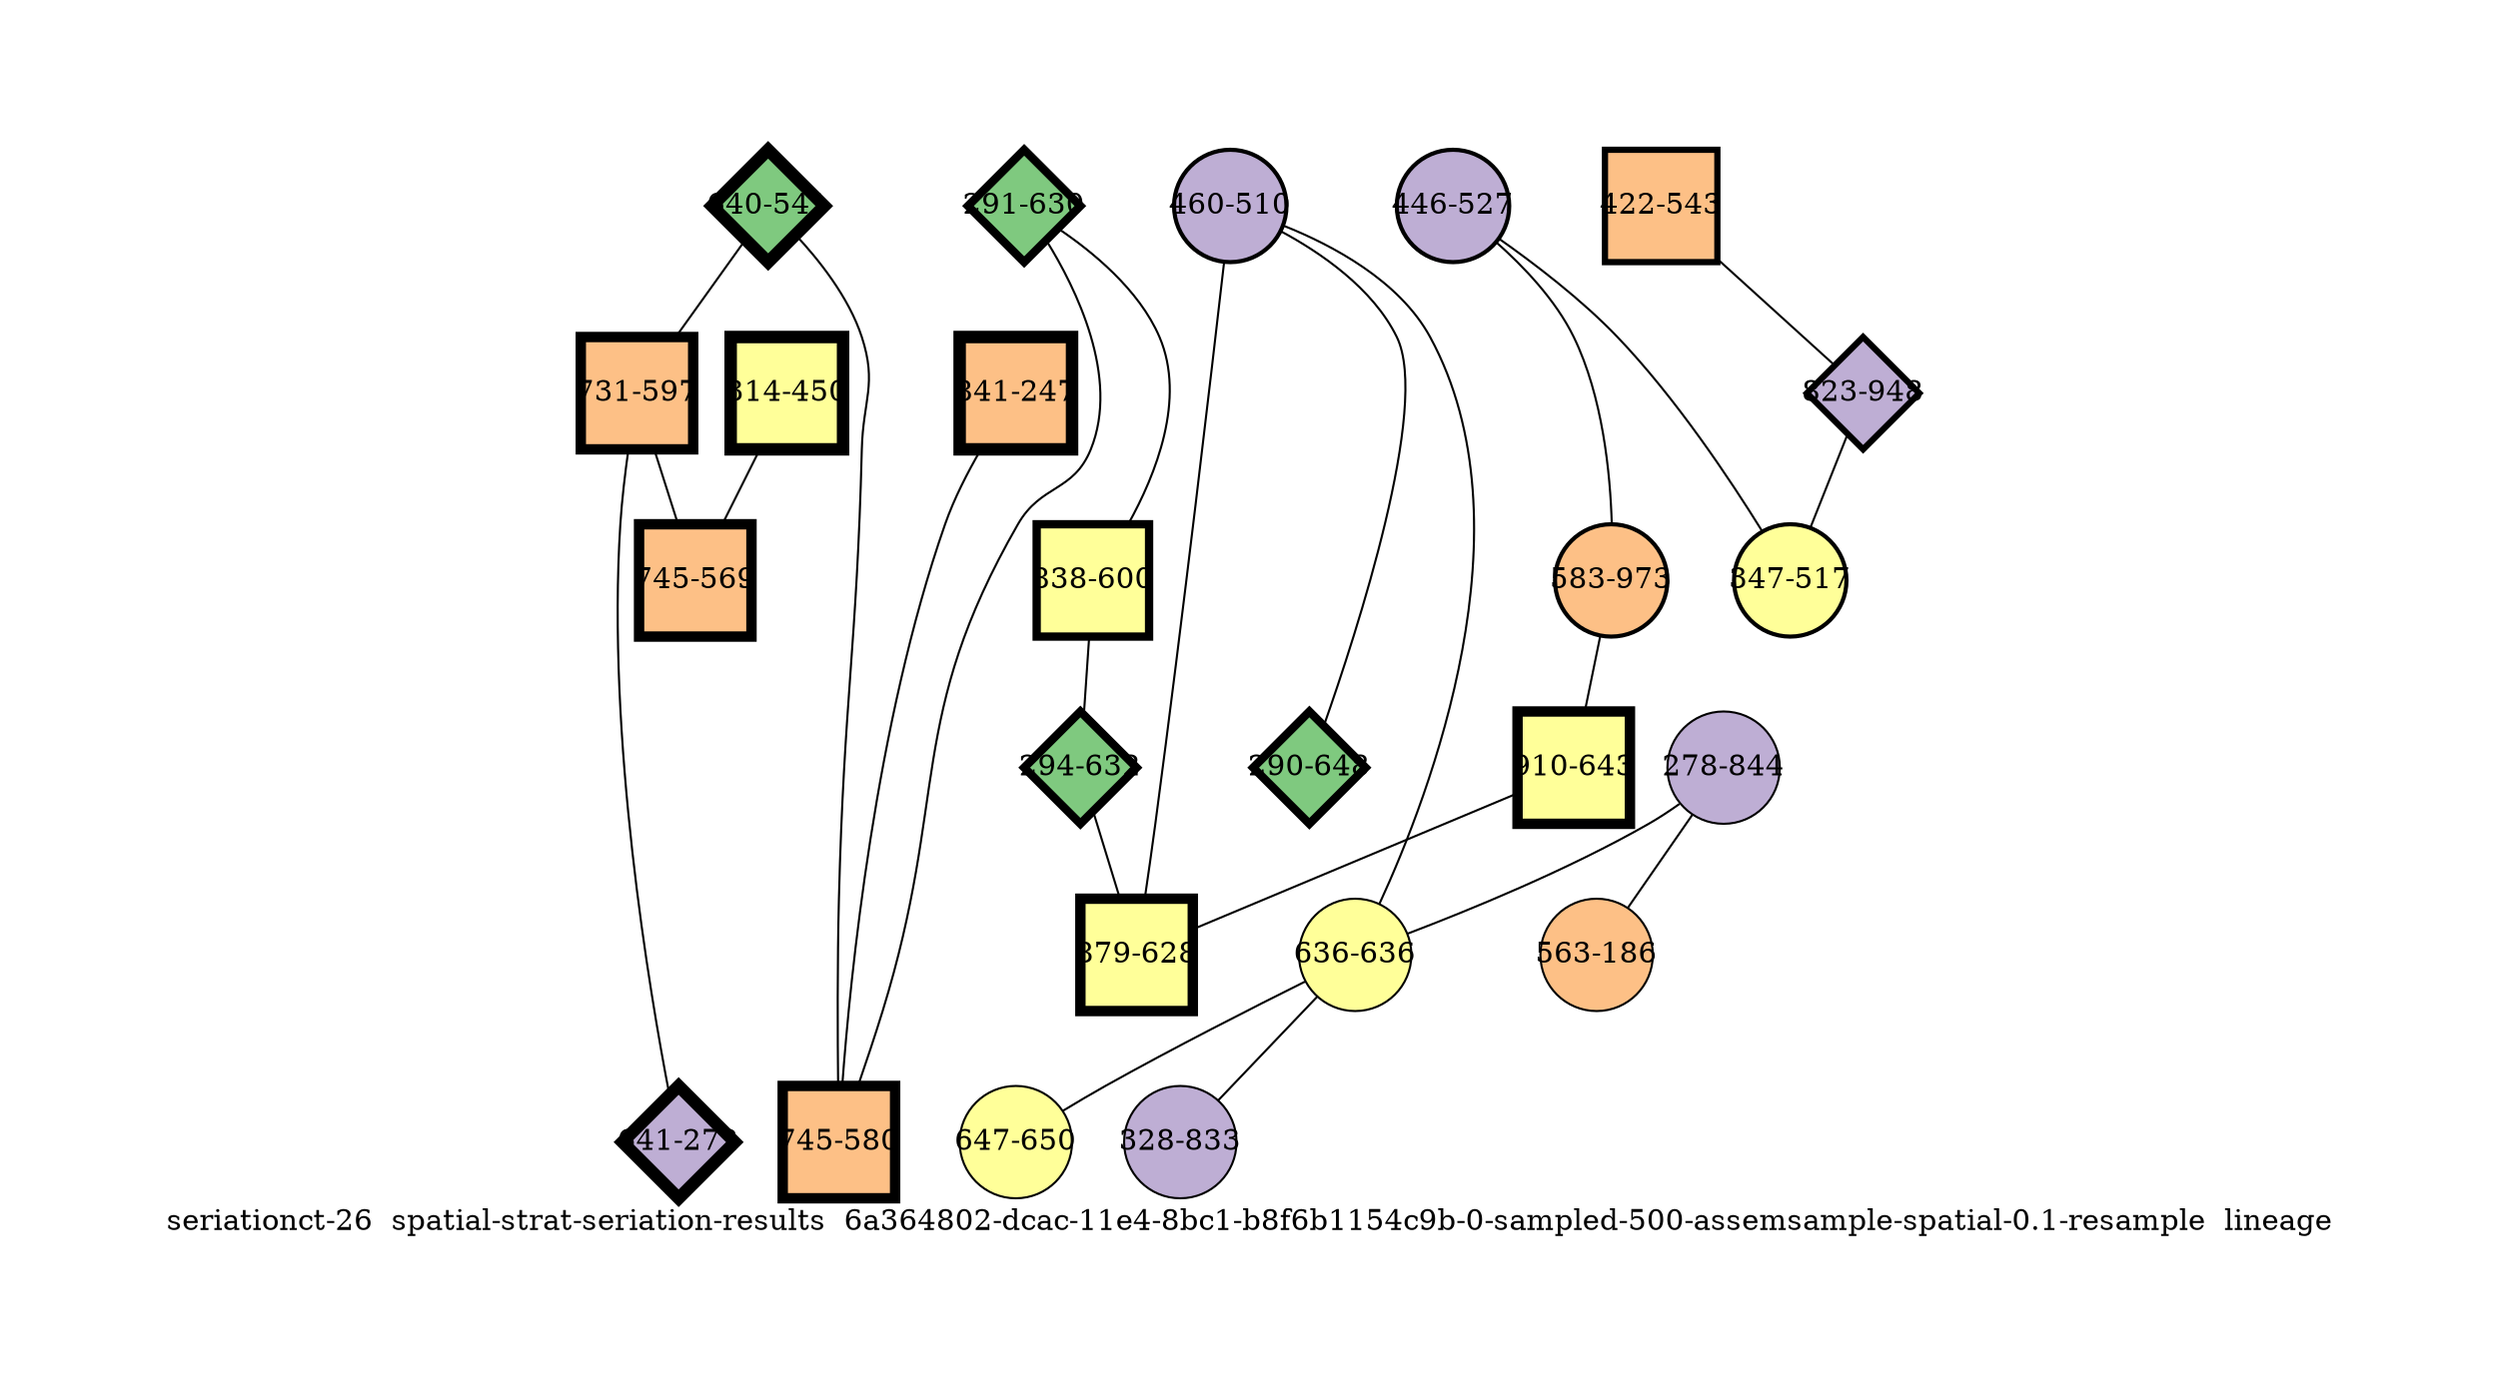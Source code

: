 strict graph "seriationct-26  spatial-strat-seriation-results  6a364802-dcac-11e4-8bc1-b8f6b1154c9b-0-sampled-500-assemsample-spatial-0.1-resample  lineage" {
labelloc=b;
ratio=auto;
pad="1.0";
label="seriationct-26  spatial-strat-seriation-results  6a364802-dcac-11e4-8bc1-b8f6b1154c9b-0-sampled-500-assemsample-spatial-0.1-resample  lineage";
node [width="0.75", style=filled, fixedsize=true, height="0.75", shape=circle, label=""];
0 [xCoordinate="450.0", appears_in_slice=6, yCoordinate="314.0", colorscheme=accent6, lineage_id=1, short_label="314-450", label="314-450", shape=square, cluster_id=3, fillcolor=4, size="500.0", id=1, penwidth="6.0"];
1 [xCoordinate="630.0", appears_in_slice=4, yCoordinate="291.0", colorscheme=accent6, lineage_id=2, short_label="291-630", label="291-630", shape=diamond, cluster_id=0, fillcolor=1, size="500.0", id=0, penwidth="4.0"];
2 [xCoordinate="844.0", appears_in_slice=1, yCoordinate="278.0", colorscheme=accent6, lineage_id=0, short_label="278-844", label="278-844", shape=circle, cluster_id=1, fillcolor=2, size="500.0", id=2, penwidth="1.0"];
3 [xCoordinate="186.0", appears_in_slice=1, yCoordinate="563.0", colorscheme=accent6, lineage_id=0, short_label="563-186", label="563-186", shape=circle, cluster_id=2, fillcolor=3, size="500.0", id=3, penwidth="1.0"];
4 [xCoordinate="541.0", appears_in_slice=6, yCoordinate="640.0", colorscheme=accent6, lineage_id=2, short_label="640-541", label="640-541", shape=diamond, cluster_id=0, fillcolor=1, size="500.0", id=4, penwidth="6.0"];
5 [xCoordinate="597.0", appears_in_slice=5, yCoordinate="731.0", colorscheme=accent6, lineage_id=1, short_label="731-597", label="731-597", shape=square, cluster_id=2, fillcolor=3, size="500.0", id=5, penwidth="5.0"];
6 [xCoordinate="247.0", appears_in_slice=6, yCoordinate="841.0", colorscheme=accent6, lineage_id=1, short_label="841-247", label="841-247", shape=square, cluster_id=2, fillcolor=3, size="500.0", id=13, penwidth="6.0"];
7 [xCoordinate="543.0", appears_in_slice=3, yCoordinate="422.0", colorscheme=accent6, lineage_id=1, short_label="422-543", label="422-543", shape=square, cluster_id=2, fillcolor=3, size="500.0", id=7, penwidth="3.0"];
8 [xCoordinate="510.0", appears_in_slice=2, yCoordinate="460.0", colorscheme=accent6, lineage_id=0, short_label="460-510", label="460-510", shape=circle, cluster_id=1, fillcolor=2, size="500.0", id=8, penwidth="2.0"];
9 [xCoordinate="527.0", appears_in_slice=2, yCoordinate="446.0", colorscheme=accent6, lineage_id=0, short_label="446-527", label="446-527", shape=circle, cluster_id=1, fillcolor=2, size="500.0", id=9, penwidth="2.0"];
10 [xCoordinate="948.0", appears_in_slice=3, yCoordinate="823.0", colorscheme=accent6, lineage_id=2, short_label="823-948", label="823-948", shape=diamond, cluster_id=1, fillcolor=2, size="500.0", id=10, penwidth="3.0"];
11 [xCoordinate="580.0", appears_in_slice=5, yCoordinate="745.0", colorscheme=accent6, lineage_id=1, short_label="745-580", label="745-580", shape=square, cluster_id=2, fillcolor=3, size="500.0", id=11, penwidth="5.0"];
12 [xCoordinate="569.0", appears_in_slice=5, yCoordinate="745.0", colorscheme=accent6, lineage_id=1, short_label="745-569", label="745-569", shape=square, cluster_id=2, fillcolor=3, size="500.0", id=20, penwidth="5.0"];
13 [xCoordinate="636.0", appears_in_slice=1, yCoordinate="636.0", colorscheme=accent6, lineage_id=0, short_label="636-636", label="636-636", shape=circle, cluster_id=3, fillcolor=4, size="500.0", id=6, penwidth="1.0"];
14 [xCoordinate="973.0", appears_in_slice=2, yCoordinate="583.0", colorscheme=accent6, lineage_id=0, short_label="583-973", label="583-973", shape=circle, cluster_id=2, fillcolor=3, size="500.0", id=14, penwidth="2.0"];
15 [xCoordinate="600.0", appears_in_slice=4, yCoordinate="838.0", colorscheme=accent6, lineage_id=1, short_label="838-600", label="838-600", shape=square, cluster_id=3, fillcolor=4, size="500.0", id=15, penwidth="4.0"];
16 [xCoordinate="632.0", appears_in_slice=4, yCoordinate="294.0", colorscheme=accent6, lineage_id=2, short_label="294-632", label="294-632", shape=diamond, cluster_id=0, fillcolor=1, size="500.0", id=16, penwidth="4.0"];
17 [xCoordinate="643.0", appears_in_slice=5, yCoordinate="910.0", colorscheme=accent6, lineage_id=1, short_label="910-643", label="910-643", shape=square, cluster_id=3, fillcolor=4, size="500.0", id=17, penwidth="5.0"];
18 [xCoordinate="517.0", appears_in_slice=2, yCoordinate="347.0", colorscheme=accent6, lineage_id=0, short_label="347-517", label="347-517", shape=circle, cluster_id=3, fillcolor=4, size="500.0", id=18, penwidth="2.0"];
19 [xCoordinate="648.0", appears_in_slice=4, yCoordinate="290.0", colorscheme=accent6, lineage_id=2, short_label="290-648", label="290-648", shape=diamond, cluster_id=0, fillcolor=1, size="500.0", id=19, penwidth="4.0"];
20 [xCoordinate="650.0", appears_in_slice=1, yCoordinate="647.0", colorscheme=accent6, lineage_id=0, short_label="647-650", label="647-650", shape=circle, cluster_id=3, fillcolor=4, size="500.0", id=12, penwidth="1.0"];
21 [xCoordinate="628.0", appears_in_slice=5, yCoordinate="879.0", colorscheme=accent6, lineage_id=1, short_label="879-628", label="879-628", shape=square, cluster_id=3, fillcolor=4, size="500.0", id=21, penwidth="5.0"];
22 [xCoordinate="272.0", appears_in_slice=6, yCoordinate="641.0", colorscheme=accent6, lineage_id=2, short_label="641-272", label="641-272", shape=diamond, cluster_id=1, fillcolor=2, size="500.0", id=22, penwidth="6.0"];
23 [xCoordinate="833.0", appears_in_slice=1, yCoordinate="328.0", colorscheme=accent6, lineage_id=0, short_label="328-833", label="328-833", shape=circle, cluster_id=1, fillcolor=2, size="500.0", id=23, penwidth="1.0"];
0 -- 12  [inverseweight="1.98744717684", weight="0.503158026866"];
1 -- 11  [inverseweight="1.74020713039", weight="0.574644237768"];
1 -- 15  [inverseweight="14.9940035976", weight="0.0666933280021"];
2 -- 3  [inverseweight="1.55894163585", weight="0.641460832787"];
2 -- 13  [inverseweight="1.65925345876", weight="0.602680678303"];
4 -- 11  [inverseweight="2.14027290391", weight="0.467230136014"];
4 -- 5  [inverseweight="1.95674109877", weight="0.511053813213"];
5 -- 12  [inverseweight="2.05787456247", weight="0.485938267684"];
5 -- 22  [inverseweight="2.55528098801", weight="0.391346393876"];
6 -- 11  [inverseweight="2.09415932545", weight="0.477518586026"];
7 -- 10  [inverseweight="30.4290309725", weight="0.0328633534503"];
8 -- 19  [inverseweight="3.6007582555", weight="0.27771928273"];
8 -- 13  [inverseweight="1.65806701942", weight="0.60311192991"];
8 -- 21  [inverseweight="3.48603502708", weight="0.286858850308"];
9 -- 18  [inverseweight="41.9590679148", weight="0.0238327505756"];
9 -- 14  [inverseweight="13.3917896001", weight="0.0746726188104"];
10 -- 18  [inverseweight="5.35994662377", weight="0.18656902208"];
13 -- 20  [inverseweight="13.1944953492", weight="0.075789181286"];
13 -- 23  [inverseweight="1.77044678188", weight="0.564829177717"];
14 -- 17  [inverseweight="2.15625433778", weight="0.46376718297"];
15 -- 16  [inverseweight="14.0413989075", weight="0.0712179752591"];
16 -- 21  [inverseweight="2.10717390593", weight="0.474569278399"];
17 -- 21  [inverseweight="13.62848167", weight="0.0733757453114"];
}
